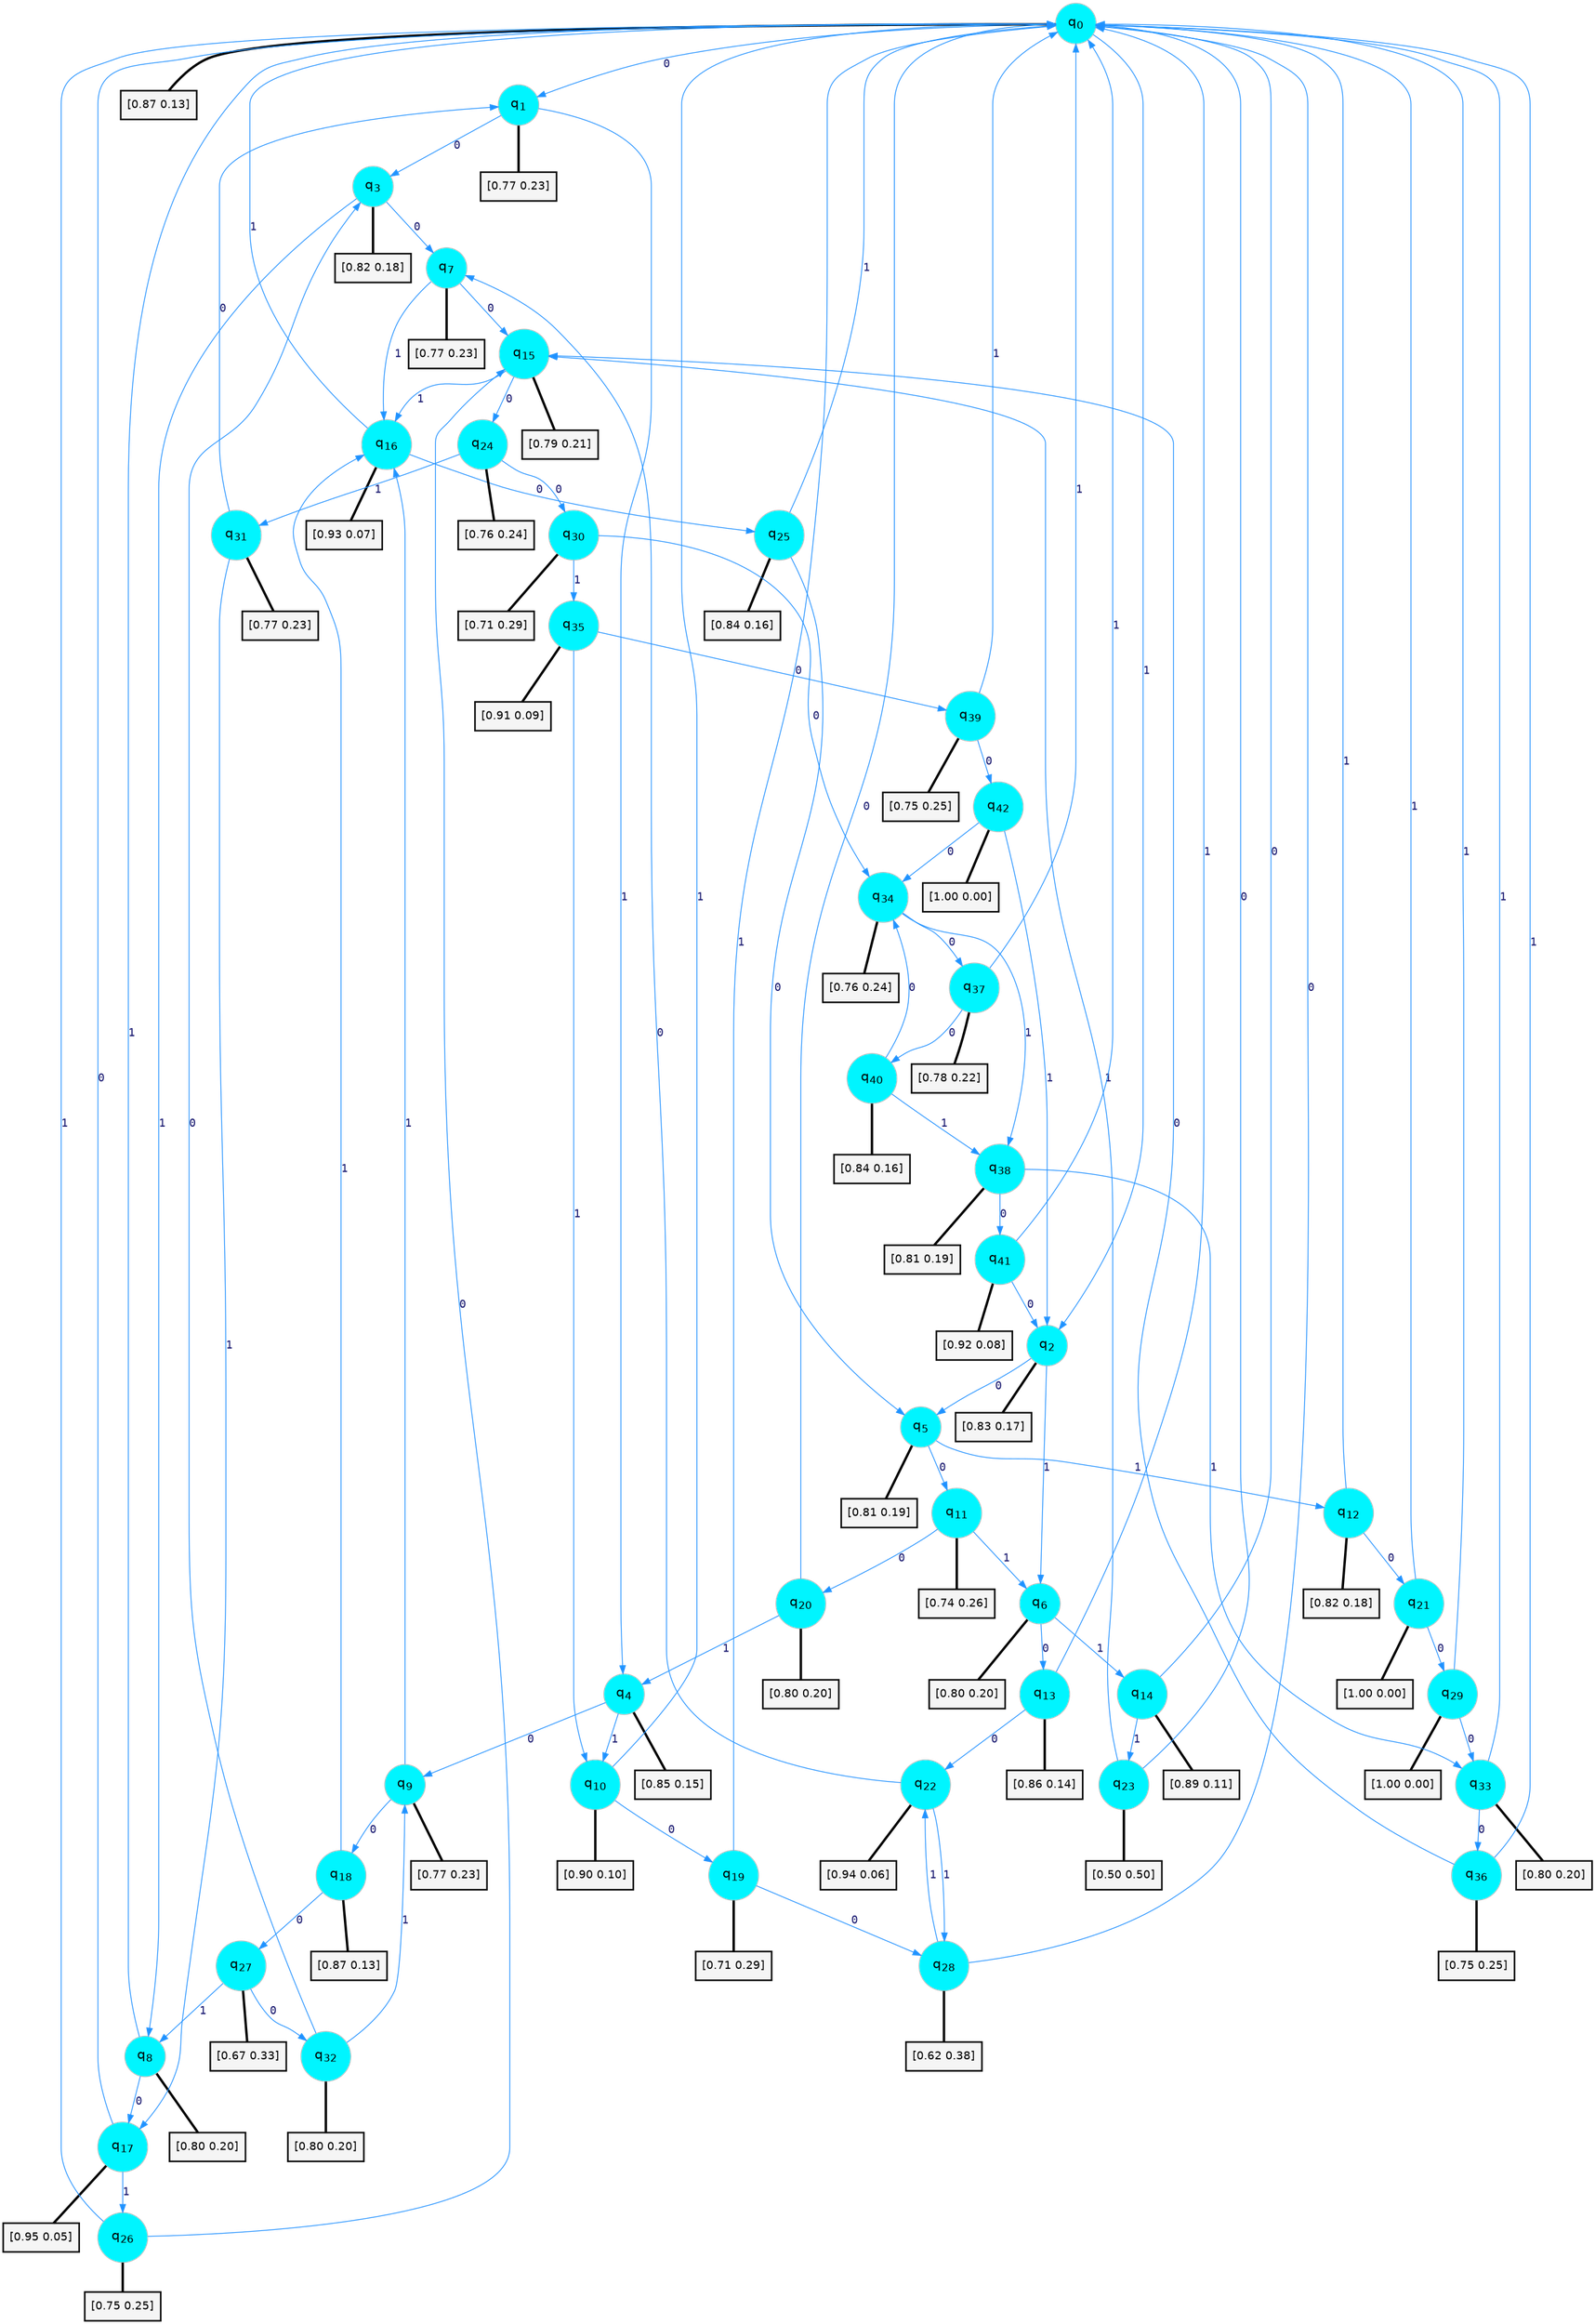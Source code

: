 digraph G {
graph [
bgcolor=transparent, dpi=300, rankdir=TD, size="40,25"];
node [
color=gray, fillcolor=turquoise1, fontcolor=black, fontname=Helvetica, fontsize=16, fontweight=bold, shape=circle, style=filled];
edge [
arrowsize=1, color=dodgerblue1, fontcolor=midnightblue, fontname=courier, fontweight=bold, penwidth=1, style=solid, weight=20];
0[label=<q<SUB>0</SUB>>];
1[label=<q<SUB>1</SUB>>];
2[label=<q<SUB>2</SUB>>];
3[label=<q<SUB>3</SUB>>];
4[label=<q<SUB>4</SUB>>];
5[label=<q<SUB>5</SUB>>];
6[label=<q<SUB>6</SUB>>];
7[label=<q<SUB>7</SUB>>];
8[label=<q<SUB>8</SUB>>];
9[label=<q<SUB>9</SUB>>];
10[label=<q<SUB>10</SUB>>];
11[label=<q<SUB>11</SUB>>];
12[label=<q<SUB>12</SUB>>];
13[label=<q<SUB>13</SUB>>];
14[label=<q<SUB>14</SUB>>];
15[label=<q<SUB>15</SUB>>];
16[label=<q<SUB>16</SUB>>];
17[label=<q<SUB>17</SUB>>];
18[label=<q<SUB>18</SUB>>];
19[label=<q<SUB>19</SUB>>];
20[label=<q<SUB>20</SUB>>];
21[label=<q<SUB>21</SUB>>];
22[label=<q<SUB>22</SUB>>];
23[label=<q<SUB>23</SUB>>];
24[label=<q<SUB>24</SUB>>];
25[label=<q<SUB>25</SUB>>];
26[label=<q<SUB>26</SUB>>];
27[label=<q<SUB>27</SUB>>];
28[label=<q<SUB>28</SUB>>];
29[label=<q<SUB>29</SUB>>];
30[label=<q<SUB>30</SUB>>];
31[label=<q<SUB>31</SUB>>];
32[label=<q<SUB>32</SUB>>];
33[label=<q<SUB>33</SUB>>];
34[label=<q<SUB>34</SUB>>];
35[label=<q<SUB>35</SUB>>];
36[label=<q<SUB>36</SUB>>];
37[label=<q<SUB>37</SUB>>];
38[label=<q<SUB>38</SUB>>];
39[label=<q<SUB>39</SUB>>];
40[label=<q<SUB>40</SUB>>];
41[label=<q<SUB>41</SUB>>];
42[label=<q<SUB>42</SUB>>];
43[label="[0.87 0.13]", shape=box,fontcolor=black, fontname=Helvetica, fontsize=14, penwidth=2, fillcolor=whitesmoke,color=black];
44[label="[0.77 0.23]", shape=box,fontcolor=black, fontname=Helvetica, fontsize=14, penwidth=2, fillcolor=whitesmoke,color=black];
45[label="[0.83 0.17]", shape=box,fontcolor=black, fontname=Helvetica, fontsize=14, penwidth=2, fillcolor=whitesmoke,color=black];
46[label="[0.82 0.18]", shape=box,fontcolor=black, fontname=Helvetica, fontsize=14, penwidth=2, fillcolor=whitesmoke,color=black];
47[label="[0.85 0.15]", shape=box,fontcolor=black, fontname=Helvetica, fontsize=14, penwidth=2, fillcolor=whitesmoke,color=black];
48[label="[0.81 0.19]", shape=box,fontcolor=black, fontname=Helvetica, fontsize=14, penwidth=2, fillcolor=whitesmoke,color=black];
49[label="[0.80 0.20]", shape=box,fontcolor=black, fontname=Helvetica, fontsize=14, penwidth=2, fillcolor=whitesmoke,color=black];
50[label="[0.77 0.23]", shape=box,fontcolor=black, fontname=Helvetica, fontsize=14, penwidth=2, fillcolor=whitesmoke,color=black];
51[label="[0.80 0.20]", shape=box,fontcolor=black, fontname=Helvetica, fontsize=14, penwidth=2, fillcolor=whitesmoke,color=black];
52[label="[0.77 0.23]", shape=box,fontcolor=black, fontname=Helvetica, fontsize=14, penwidth=2, fillcolor=whitesmoke,color=black];
53[label="[0.90 0.10]", shape=box,fontcolor=black, fontname=Helvetica, fontsize=14, penwidth=2, fillcolor=whitesmoke,color=black];
54[label="[0.74 0.26]", shape=box,fontcolor=black, fontname=Helvetica, fontsize=14, penwidth=2, fillcolor=whitesmoke,color=black];
55[label="[0.82 0.18]", shape=box,fontcolor=black, fontname=Helvetica, fontsize=14, penwidth=2, fillcolor=whitesmoke,color=black];
56[label="[0.86 0.14]", shape=box,fontcolor=black, fontname=Helvetica, fontsize=14, penwidth=2, fillcolor=whitesmoke,color=black];
57[label="[0.89 0.11]", shape=box,fontcolor=black, fontname=Helvetica, fontsize=14, penwidth=2, fillcolor=whitesmoke,color=black];
58[label="[0.79 0.21]", shape=box,fontcolor=black, fontname=Helvetica, fontsize=14, penwidth=2, fillcolor=whitesmoke,color=black];
59[label="[0.93 0.07]", shape=box,fontcolor=black, fontname=Helvetica, fontsize=14, penwidth=2, fillcolor=whitesmoke,color=black];
60[label="[0.95 0.05]", shape=box,fontcolor=black, fontname=Helvetica, fontsize=14, penwidth=2, fillcolor=whitesmoke,color=black];
61[label="[0.87 0.13]", shape=box,fontcolor=black, fontname=Helvetica, fontsize=14, penwidth=2, fillcolor=whitesmoke,color=black];
62[label="[0.71 0.29]", shape=box,fontcolor=black, fontname=Helvetica, fontsize=14, penwidth=2, fillcolor=whitesmoke,color=black];
63[label="[0.80 0.20]", shape=box,fontcolor=black, fontname=Helvetica, fontsize=14, penwidth=2, fillcolor=whitesmoke,color=black];
64[label="[1.00 0.00]", shape=box,fontcolor=black, fontname=Helvetica, fontsize=14, penwidth=2, fillcolor=whitesmoke,color=black];
65[label="[0.94 0.06]", shape=box,fontcolor=black, fontname=Helvetica, fontsize=14, penwidth=2, fillcolor=whitesmoke,color=black];
66[label="[0.50 0.50]", shape=box,fontcolor=black, fontname=Helvetica, fontsize=14, penwidth=2, fillcolor=whitesmoke,color=black];
67[label="[0.76 0.24]", shape=box,fontcolor=black, fontname=Helvetica, fontsize=14, penwidth=2, fillcolor=whitesmoke,color=black];
68[label="[0.84 0.16]", shape=box,fontcolor=black, fontname=Helvetica, fontsize=14, penwidth=2, fillcolor=whitesmoke,color=black];
69[label="[0.75 0.25]", shape=box,fontcolor=black, fontname=Helvetica, fontsize=14, penwidth=2, fillcolor=whitesmoke,color=black];
70[label="[0.67 0.33]", shape=box,fontcolor=black, fontname=Helvetica, fontsize=14, penwidth=2, fillcolor=whitesmoke,color=black];
71[label="[0.62 0.38]", shape=box,fontcolor=black, fontname=Helvetica, fontsize=14, penwidth=2, fillcolor=whitesmoke,color=black];
72[label="[1.00 0.00]", shape=box,fontcolor=black, fontname=Helvetica, fontsize=14, penwidth=2, fillcolor=whitesmoke,color=black];
73[label="[0.71 0.29]", shape=box,fontcolor=black, fontname=Helvetica, fontsize=14, penwidth=2, fillcolor=whitesmoke,color=black];
74[label="[0.77 0.23]", shape=box,fontcolor=black, fontname=Helvetica, fontsize=14, penwidth=2, fillcolor=whitesmoke,color=black];
75[label="[0.80 0.20]", shape=box,fontcolor=black, fontname=Helvetica, fontsize=14, penwidth=2, fillcolor=whitesmoke,color=black];
76[label="[0.80 0.20]", shape=box,fontcolor=black, fontname=Helvetica, fontsize=14, penwidth=2, fillcolor=whitesmoke,color=black];
77[label="[0.76 0.24]", shape=box,fontcolor=black, fontname=Helvetica, fontsize=14, penwidth=2, fillcolor=whitesmoke,color=black];
78[label="[0.91 0.09]", shape=box,fontcolor=black, fontname=Helvetica, fontsize=14, penwidth=2, fillcolor=whitesmoke,color=black];
79[label="[0.75 0.25]", shape=box,fontcolor=black, fontname=Helvetica, fontsize=14, penwidth=2, fillcolor=whitesmoke,color=black];
80[label="[0.78 0.22]", shape=box,fontcolor=black, fontname=Helvetica, fontsize=14, penwidth=2, fillcolor=whitesmoke,color=black];
81[label="[0.81 0.19]", shape=box,fontcolor=black, fontname=Helvetica, fontsize=14, penwidth=2, fillcolor=whitesmoke,color=black];
82[label="[0.75 0.25]", shape=box,fontcolor=black, fontname=Helvetica, fontsize=14, penwidth=2, fillcolor=whitesmoke,color=black];
83[label="[0.84 0.16]", shape=box,fontcolor=black, fontname=Helvetica, fontsize=14, penwidth=2, fillcolor=whitesmoke,color=black];
84[label="[0.92 0.08]", shape=box,fontcolor=black, fontname=Helvetica, fontsize=14, penwidth=2, fillcolor=whitesmoke,color=black];
85[label="[1.00 0.00]", shape=box,fontcolor=black, fontname=Helvetica, fontsize=14, penwidth=2, fillcolor=whitesmoke,color=black];
0->1 [label=0];
0->2 [label=1];
0->43 [arrowhead=none, penwidth=3,color=black];
1->3 [label=0];
1->4 [label=1];
1->44 [arrowhead=none, penwidth=3,color=black];
2->5 [label=0];
2->6 [label=1];
2->45 [arrowhead=none, penwidth=3,color=black];
3->7 [label=0];
3->8 [label=1];
3->46 [arrowhead=none, penwidth=3,color=black];
4->9 [label=0];
4->10 [label=1];
4->47 [arrowhead=none, penwidth=3,color=black];
5->11 [label=0];
5->12 [label=1];
5->48 [arrowhead=none, penwidth=3,color=black];
6->13 [label=0];
6->14 [label=1];
6->49 [arrowhead=none, penwidth=3,color=black];
7->15 [label=0];
7->16 [label=1];
7->50 [arrowhead=none, penwidth=3,color=black];
8->17 [label=0];
8->0 [label=1];
8->51 [arrowhead=none, penwidth=3,color=black];
9->18 [label=0];
9->16 [label=1];
9->52 [arrowhead=none, penwidth=3,color=black];
10->19 [label=0];
10->0 [label=1];
10->53 [arrowhead=none, penwidth=3,color=black];
11->20 [label=0];
11->6 [label=1];
11->54 [arrowhead=none, penwidth=3,color=black];
12->21 [label=0];
12->0 [label=1];
12->55 [arrowhead=none, penwidth=3,color=black];
13->22 [label=0];
13->0 [label=1];
13->56 [arrowhead=none, penwidth=3,color=black];
14->0 [label=0];
14->23 [label=1];
14->57 [arrowhead=none, penwidth=3,color=black];
15->24 [label=0];
15->16 [label=1];
15->58 [arrowhead=none, penwidth=3,color=black];
16->25 [label=0];
16->0 [label=1];
16->59 [arrowhead=none, penwidth=3,color=black];
17->0 [label=0];
17->26 [label=1];
17->60 [arrowhead=none, penwidth=3,color=black];
18->27 [label=0];
18->16 [label=1];
18->61 [arrowhead=none, penwidth=3,color=black];
19->28 [label=0];
19->0 [label=1];
19->62 [arrowhead=none, penwidth=3,color=black];
20->0 [label=0];
20->4 [label=1];
20->63 [arrowhead=none, penwidth=3,color=black];
21->29 [label=0];
21->0 [label=1];
21->64 [arrowhead=none, penwidth=3,color=black];
22->7 [label=0];
22->28 [label=1];
22->65 [arrowhead=none, penwidth=3,color=black];
23->0 [label=0];
23->15 [label=1];
23->66 [arrowhead=none, penwidth=3,color=black];
24->30 [label=0];
24->31 [label=1];
24->67 [arrowhead=none, penwidth=3,color=black];
25->5 [label=0];
25->0 [label=1];
25->68 [arrowhead=none, penwidth=3,color=black];
26->15 [label=0];
26->0 [label=1];
26->69 [arrowhead=none, penwidth=3,color=black];
27->32 [label=0];
27->8 [label=1];
27->70 [arrowhead=none, penwidth=3,color=black];
28->0 [label=0];
28->22 [label=1];
28->71 [arrowhead=none, penwidth=3,color=black];
29->33 [label=0];
29->0 [label=1];
29->72 [arrowhead=none, penwidth=3,color=black];
30->34 [label=0];
30->35 [label=1];
30->73 [arrowhead=none, penwidth=3,color=black];
31->1 [label=0];
31->17 [label=1];
31->74 [arrowhead=none, penwidth=3,color=black];
32->3 [label=0];
32->9 [label=1];
32->75 [arrowhead=none, penwidth=3,color=black];
33->36 [label=0];
33->0 [label=1];
33->76 [arrowhead=none, penwidth=3,color=black];
34->37 [label=0];
34->38 [label=1];
34->77 [arrowhead=none, penwidth=3,color=black];
35->39 [label=0];
35->10 [label=1];
35->78 [arrowhead=none, penwidth=3,color=black];
36->15 [label=0];
36->0 [label=1];
36->79 [arrowhead=none, penwidth=3,color=black];
37->40 [label=0];
37->0 [label=1];
37->80 [arrowhead=none, penwidth=3,color=black];
38->41 [label=0];
38->33 [label=1];
38->81 [arrowhead=none, penwidth=3,color=black];
39->42 [label=0];
39->0 [label=1];
39->82 [arrowhead=none, penwidth=3,color=black];
40->34 [label=0];
40->38 [label=1];
40->83 [arrowhead=none, penwidth=3,color=black];
41->2 [label=0];
41->0 [label=1];
41->84 [arrowhead=none, penwidth=3,color=black];
42->34 [label=0];
42->2 [label=1];
42->85 [arrowhead=none, penwidth=3,color=black];
}
